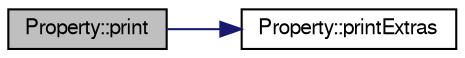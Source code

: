 digraph G
{
  edge [fontname="FreeSans",fontsize="10",labelfontname="FreeSans",labelfontsize="10"];
  node [fontname="FreeSans",fontsize="10",shape=record];
  rankdir="LR";
  Node1 [label="Property::print",height=0.2,width=0.4,color="black", fillcolor="grey75", style="filled" fontcolor="black"];
  Node1 -> Node2 [color="midnightblue",fontsize="10",style="solid",fontname="FreeSans"];
  Node2 [label="Property::printExtras",height=0.2,width=0.4,color="black", fillcolor="white", style="filled",URL="$class_property.html#a485d359250093c4d9a13655ac92d1537",tooltip="method that prints any extra a property may have, ie: houses"];
}
